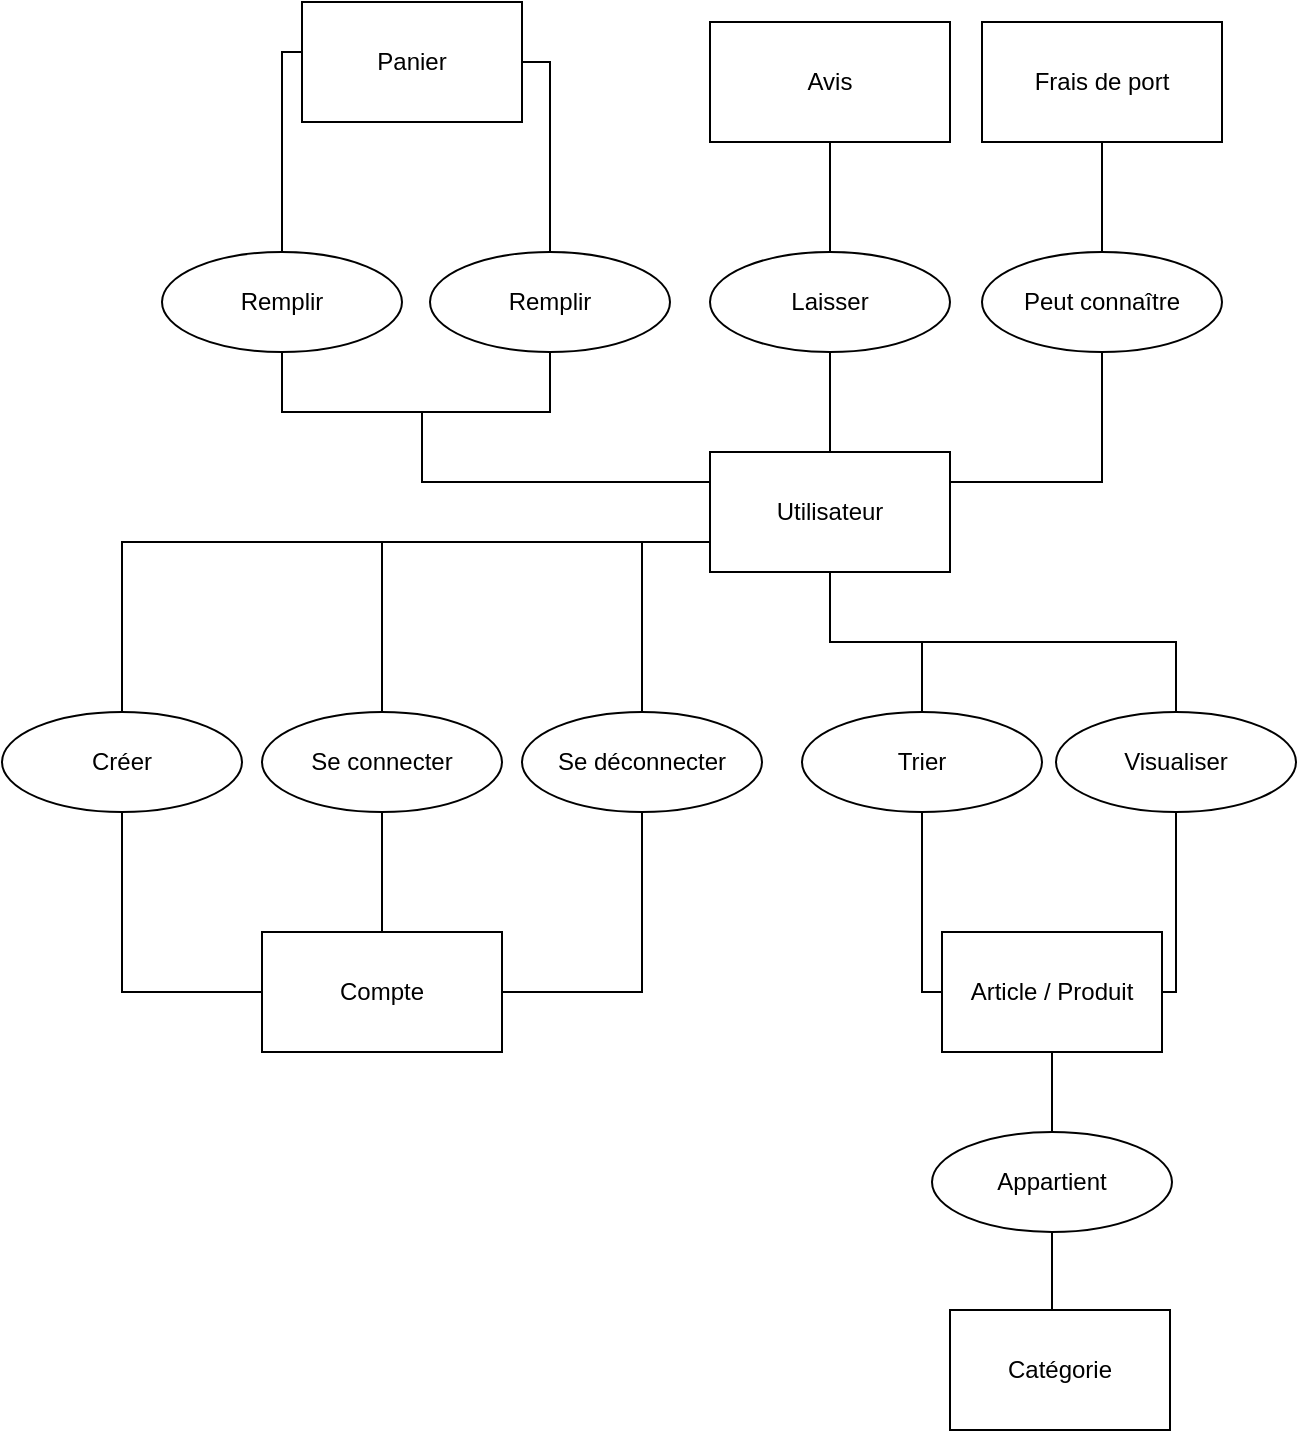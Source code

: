 <mxfile version="13.9.9" type="device" pages="6"><diagram id="gZk0AumRYBYONU9zJ2F5" name="MCD"><mxGraphModel dx="946" dy="632" grid="1" gridSize="10" guides="1" tooltips="1" connect="1" arrows="1" fold="1" page="1" pageScale="1" pageWidth="827" pageHeight="1169" math="0" shadow="0"><root><mxCell id="etLv8ZUag6Xeh84t6ZEv-0"/><mxCell id="etLv8ZUag6Xeh84t6ZEv-1" parent="etLv8ZUag6Xeh84t6ZEv-0"/><mxCell id="BR1thrbQswBgnmH2sHhl-4" style="edgeStyle=orthogonalEdgeStyle;rounded=0;orthogonalLoop=1;jettySize=auto;html=1;endArrow=none;endFill=0;exitX=0;exitY=0.75;exitDx=0;exitDy=0;" parent="etLv8ZUag6Xeh84t6ZEv-1" source="BR1thrbQswBgnmH2sHhl-1" target="BR1thrbQswBgnmH2sHhl-3" edge="1"><mxGeometry relative="1" as="geometry"/></mxCell><mxCell id="BR1thrbQswBgnmH2sHhl-8" style="edgeStyle=orthogonalEdgeStyle;rounded=0;orthogonalLoop=1;jettySize=auto;html=1;exitX=0;exitY=0.75;exitDx=0;exitDy=0;endArrow=none;endFill=0;" parent="etLv8ZUag6Xeh84t6ZEv-1" source="BR1thrbQswBgnmH2sHhl-1" target="BR1thrbQswBgnmH2sHhl-7" edge="1"><mxGeometry relative="1" as="geometry"/></mxCell><mxCell id="BR1thrbQswBgnmH2sHhl-9" style="edgeStyle=orthogonalEdgeStyle;rounded=0;orthogonalLoop=1;jettySize=auto;html=1;exitX=0;exitY=0.75;exitDx=0;exitDy=0;endArrow=none;endFill=0;" parent="etLv8ZUag6Xeh84t6ZEv-1" source="BR1thrbQswBgnmH2sHhl-1" target="BR1thrbQswBgnmH2sHhl-6" edge="1"><mxGeometry relative="1" as="geometry"/></mxCell><mxCell id="BR1thrbQswBgnmH2sHhl-14" style="edgeStyle=orthogonalEdgeStyle;rounded=0;orthogonalLoop=1;jettySize=auto;html=1;exitX=0.5;exitY=1;exitDx=0;exitDy=0;endArrow=none;endFill=0;" parent="etLv8ZUag6Xeh84t6ZEv-1" source="BR1thrbQswBgnmH2sHhl-1" target="BR1thrbQswBgnmH2sHhl-13" edge="1"><mxGeometry relative="1" as="geometry"/></mxCell><mxCell id="BR1thrbQswBgnmH2sHhl-18" style="edgeStyle=orthogonalEdgeStyle;rounded=0;orthogonalLoop=1;jettySize=auto;html=1;exitX=0.5;exitY=1;exitDx=0;exitDy=0;endArrow=none;endFill=0;" parent="etLv8ZUag6Xeh84t6ZEv-1" source="BR1thrbQswBgnmH2sHhl-1" target="BR1thrbQswBgnmH2sHhl-16" edge="1"><mxGeometry relative="1" as="geometry"/></mxCell><mxCell id="BR1thrbQswBgnmH2sHhl-32" style="rounded=0;orthogonalLoop=1;jettySize=auto;html=1;exitX=0;exitY=0.25;exitDx=0;exitDy=0;endArrow=none;endFill=0;edgeStyle=orthogonalEdgeStyle;entryX=0.5;entryY=1;entryDx=0;entryDy=0;" parent="etLv8ZUag6Xeh84t6ZEv-1" source="BR1thrbQswBgnmH2sHhl-1" target="BR1thrbQswBgnmH2sHhl-31" edge="1"><mxGeometry relative="1" as="geometry"><Array as="points"><mxPoint x="300" y="280"/><mxPoint x="300" y="245"/><mxPoint x="364" y="245"/></Array></mxGeometry></mxCell><mxCell id="0hfPgS0bxIubjKWk3HU--6" style="edgeStyle=orthogonalEdgeStyle;rounded=0;orthogonalLoop=1;jettySize=auto;html=1;exitX=0.5;exitY=0;exitDx=0;exitDy=0;entryX=0.5;entryY=1;entryDx=0;entryDy=0;endArrow=none;endFill=0;" parent="etLv8ZUag6Xeh84t6ZEv-1" source="BR1thrbQswBgnmH2sHhl-1" target="0hfPgS0bxIubjKWk3HU--5" edge="1"><mxGeometry relative="1" as="geometry"/></mxCell><mxCell id="0hfPgS0bxIubjKWk3HU--8" style="edgeStyle=orthogonalEdgeStyle;rounded=0;orthogonalLoop=1;jettySize=auto;html=1;exitX=1;exitY=0.25;exitDx=0;exitDy=0;endArrow=none;endFill=0;entryX=0.5;entryY=1;entryDx=0;entryDy=0;" parent="etLv8ZUag6Xeh84t6ZEv-1" source="BR1thrbQswBgnmH2sHhl-1" target="0hfPgS0bxIubjKWk3HU--9" edge="1"><mxGeometry relative="1" as="geometry"><mxPoint x="690" y="235" as="targetPoint"/></mxGeometry></mxCell><mxCell id="BR1thrbQswBgnmH2sHhl-1" value="Utilisateur" style="rounded=0;whiteSpace=wrap;html=1;" parent="etLv8ZUag6Xeh84t6ZEv-1" vertex="1"><mxGeometry x="444" y="265" width="120" height="60" as="geometry"/></mxCell><mxCell id="BR1thrbQswBgnmH2sHhl-2" value="Compte" style="rounded=0;whiteSpace=wrap;html=1;" parent="etLv8ZUag6Xeh84t6ZEv-1" vertex="1"><mxGeometry x="220" y="505" width="120" height="60" as="geometry"/></mxCell><mxCell id="BR1thrbQswBgnmH2sHhl-5" style="edgeStyle=orthogonalEdgeStyle;rounded=0;orthogonalLoop=1;jettySize=auto;html=1;endArrow=none;endFill=0;" parent="etLv8ZUag6Xeh84t6ZEv-1" source="BR1thrbQswBgnmH2sHhl-3" target="BR1thrbQswBgnmH2sHhl-2" edge="1"><mxGeometry relative="1" as="geometry"><Array as="points"><mxPoint x="150" y="535"/></Array></mxGeometry></mxCell><mxCell id="BR1thrbQswBgnmH2sHhl-3" value="Créer" style="ellipse;whiteSpace=wrap;html=1;" parent="etLv8ZUag6Xeh84t6ZEv-1" vertex="1"><mxGeometry x="90" y="395" width="120" height="50" as="geometry"/></mxCell><mxCell id="BR1thrbQswBgnmH2sHhl-11" style="edgeStyle=orthogonalEdgeStyle;rounded=0;orthogonalLoop=1;jettySize=auto;html=1;exitX=0.5;exitY=1;exitDx=0;exitDy=0;endArrow=none;endFill=0;" parent="etLv8ZUag6Xeh84t6ZEv-1" source="BR1thrbQswBgnmH2sHhl-6" target="BR1thrbQswBgnmH2sHhl-2" edge="1"><mxGeometry relative="1" as="geometry"><Array as="points"><mxPoint x="410" y="535"/></Array></mxGeometry></mxCell><mxCell id="BR1thrbQswBgnmH2sHhl-6" value="Se déconnecter" style="ellipse;whiteSpace=wrap;html=1;" parent="etLv8ZUag6Xeh84t6ZEv-1" vertex="1"><mxGeometry x="350" y="395" width="120" height="50" as="geometry"/></mxCell><mxCell id="BR1thrbQswBgnmH2sHhl-10" style="edgeStyle=orthogonalEdgeStyle;rounded=0;orthogonalLoop=1;jettySize=auto;html=1;exitX=0.5;exitY=1;exitDx=0;exitDy=0;endArrow=none;endFill=0;" parent="etLv8ZUag6Xeh84t6ZEv-1" source="BR1thrbQswBgnmH2sHhl-7" target="BR1thrbQswBgnmH2sHhl-2" edge="1"><mxGeometry relative="1" as="geometry"/></mxCell><mxCell id="BR1thrbQswBgnmH2sHhl-7" value="Se connecter" style="ellipse;whiteSpace=wrap;html=1;" parent="etLv8ZUag6Xeh84t6ZEv-1" vertex="1"><mxGeometry x="220" y="395" width="120" height="50" as="geometry"/></mxCell><mxCell id="0hfPgS0bxIubjKWk3HU--13" style="edgeStyle=orthogonalEdgeStyle;rounded=0;orthogonalLoop=1;jettySize=auto;html=1;exitX=0.5;exitY=1;exitDx=0;exitDy=0;entryX=0.5;entryY=0;entryDx=0;entryDy=0;endArrow=none;endFill=0;" parent="etLv8ZUag6Xeh84t6ZEv-1" source="BR1thrbQswBgnmH2sHhl-12" target="0hfPgS0bxIubjKWk3HU--12" edge="1"><mxGeometry relative="1" as="geometry"/></mxCell><mxCell id="BR1thrbQswBgnmH2sHhl-12" value="Article / Produit" style="rounded=0;whiteSpace=wrap;html=1;" parent="etLv8ZUag6Xeh84t6ZEv-1" vertex="1"><mxGeometry x="560" y="505" width="110" height="60" as="geometry"/></mxCell><mxCell id="BR1thrbQswBgnmH2sHhl-15" style="edgeStyle=orthogonalEdgeStyle;rounded=0;orthogonalLoop=1;jettySize=auto;html=1;exitX=0.5;exitY=1;exitDx=0;exitDy=0;endArrow=none;endFill=0;entryX=1;entryY=0.5;entryDx=0;entryDy=0;" parent="etLv8ZUag6Xeh84t6ZEv-1" source="BR1thrbQswBgnmH2sHhl-13" target="BR1thrbQswBgnmH2sHhl-12" edge="1"><mxGeometry relative="1" as="geometry"><Array as="points"><mxPoint x="677" y="535"/></Array></mxGeometry></mxCell><mxCell id="BR1thrbQswBgnmH2sHhl-13" value="Visualiser" style="ellipse;whiteSpace=wrap;html=1;" parent="etLv8ZUag6Xeh84t6ZEv-1" vertex="1"><mxGeometry x="617" y="395" width="120" height="50" as="geometry"/></mxCell><mxCell id="BR1thrbQswBgnmH2sHhl-17" style="edgeStyle=orthogonalEdgeStyle;rounded=0;orthogonalLoop=1;jettySize=auto;html=1;exitX=0.5;exitY=1;exitDx=0;exitDy=0;endArrow=none;endFill=0;entryX=0;entryY=0.5;entryDx=0;entryDy=0;" parent="etLv8ZUag6Xeh84t6ZEv-1" source="BR1thrbQswBgnmH2sHhl-16" target="BR1thrbQswBgnmH2sHhl-12" edge="1"><mxGeometry relative="1" as="geometry"><Array as="points"><mxPoint x="550" y="535"/></Array></mxGeometry></mxCell><mxCell id="BR1thrbQswBgnmH2sHhl-16" value="Trier" style="ellipse;whiteSpace=wrap;html=1;" parent="etLv8ZUag6Xeh84t6ZEv-1" vertex="1"><mxGeometry x="490" y="395" width="120" height="50" as="geometry"/></mxCell><mxCell id="BR1thrbQswBgnmH2sHhl-30" value="Panier" style="rounded=0;whiteSpace=wrap;html=1;" parent="etLv8ZUag6Xeh84t6ZEv-1" vertex="1"><mxGeometry x="240" y="40" width="110" height="60" as="geometry"/></mxCell><mxCell id="BR1thrbQswBgnmH2sHhl-33" style="edgeStyle=orthogonalEdgeStyle;rounded=0;orthogonalLoop=1;jettySize=auto;html=1;endArrow=none;endFill=0;entryX=1;entryY=0.5;entryDx=0;entryDy=0;" parent="etLv8ZUag6Xeh84t6ZEv-1" source="BR1thrbQswBgnmH2sHhl-31" target="BR1thrbQswBgnmH2sHhl-30" edge="1"><mxGeometry relative="1" as="geometry"><mxPoint x="390" y="115" as="targetPoint"/><Array as="points"><mxPoint x="364" y="70"/></Array></mxGeometry></mxCell><mxCell id="BR1thrbQswBgnmH2sHhl-31" value="Remplir" style="ellipse;whiteSpace=wrap;html=1;" parent="etLv8ZUag6Xeh84t6ZEv-1" vertex="1"><mxGeometry x="304" y="165" width="120" height="50" as="geometry"/></mxCell><mxCell id="0hfPgS0bxIubjKWk3HU--1" style="edgeStyle=orthogonalEdgeStyle;rounded=0;orthogonalLoop=1;jettySize=auto;html=1;exitX=0.5;exitY=0;exitDx=0;exitDy=0;endArrow=none;endFill=0;entryX=0;entryY=0.5;entryDx=0;entryDy=0;" parent="etLv8ZUag6Xeh84t6ZEv-1" source="0hfPgS0bxIubjKWk3HU--0" target="BR1thrbQswBgnmH2sHhl-30" edge="1"><mxGeometry relative="1" as="geometry"><mxPoint x="290" y="135" as="targetPoint"/><Array as="points"><mxPoint x="230" y="65"/></Array></mxGeometry></mxCell><mxCell id="0hfPgS0bxIubjKWk3HU--2" style="edgeStyle=orthogonalEdgeStyle;rounded=0;orthogonalLoop=1;jettySize=auto;html=1;entryX=0;entryY=0.25;entryDx=0;entryDy=0;endArrow=none;endFill=0;exitX=0.5;exitY=1;exitDx=0;exitDy=0;" parent="etLv8ZUag6Xeh84t6ZEv-1" source="0hfPgS0bxIubjKWk3HU--0" target="BR1thrbQswBgnmH2sHhl-1" edge="1"><mxGeometry relative="1" as="geometry"><Array as="points"><mxPoint x="230" y="245"/><mxPoint x="300" y="245"/><mxPoint x="300" y="280"/></Array></mxGeometry></mxCell><mxCell id="0hfPgS0bxIubjKWk3HU--0" value="Remplir" style="ellipse;whiteSpace=wrap;html=1;" parent="etLv8ZUag6Xeh84t6ZEv-1" vertex="1"><mxGeometry x="170" y="165" width="120" height="50" as="geometry"/></mxCell><mxCell id="0hfPgS0bxIubjKWk3HU--3" value="Frais de port" style="rounded=0;whiteSpace=wrap;html=1;" parent="etLv8ZUag6Xeh84t6ZEv-1" vertex="1"><mxGeometry x="580" y="50" width="120" height="60" as="geometry"/></mxCell><mxCell id="0hfPgS0bxIubjKWk3HU--4" value="Avis" style="rounded=0;whiteSpace=wrap;html=1;" parent="etLv8ZUag6Xeh84t6ZEv-1" vertex="1"><mxGeometry x="444" y="50" width="120" height="60" as="geometry"/></mxCell><mxCell id="0hfPgS0bxIubjKWk3HU--7" style="edgeStyle=orthogonalEdgeStyle;rounded=0;orthogonalLoop=1;jettySize=auto;html=1;exitX=0.5;exitY=0;exitDx=0;exitDy=0;entryX=0.5;entryY=1;entryDx=0;entryDy=0;endArrow=none;endFill=0;" parent="etLv8ZUag6Xeh84t6ZEv-1" source="0hfPgS0bxIubjKWk3HU--5" target="0hfPgS0bxIubjKWk3HU--4" edge="1"><mxGeometry relative="1" as="geometry"/></mxCell><mxCell id="0hfPgS0bxIubjKWk3HU--5" value="Laisser" style="ellipse;whiteSpace=wrap;html=1;" parent="etLv8ZUag6Xeh84t6ZEv-1" vertex="1"><mxGeometry x="444" y="165" width="120" height="50" as="geometry"/></mxCell><mxCell id="0hfPgS0bxIubjKWk3HU--10" style="edgeStyle=orthogonalEdgeStyle;rounded=0;orthogonalLoop=1;jettySize=auto;html=1;exitX=0.5;exitY=0;exitDx=0;exitDy=0;entryX=0.5;entryY=1;entryDx=0;entryDy=0;endArrow=none;endFill=0;" parent="etLv8ZUag6Xeh84t6ZEv-1" source="0hfPgS0bxIubjKWk3HU--9" target="0hfPgS0bxIubjKWk3HU--3" edge="1"><mxGeometry relative="1" as="geometry"/></mxCell><mxCell id="0hfPgS0bxIubjKWk3HU--9" value="Peut connaître" style="ellipse;whiteSpace=wrap;html=1;" parent="etLv8ZUag6Xeh84t6ZEv-1" vertex="1"><mxGeometry x="580" y="165" width="120" height="50" as="geometry"/></mxCell><mxCell id="0hfPgS0bxIubjKWk3HU--14" style="edgeStyle=orthogonalEdgeStyle;rounded=0;orthogonalLoop=1;jettySize=auto;html=1;exitX=0.5;exitY=0;exitDx=0;exitDy=0;entryX=0.5;entryY=1;entryDx=0;entryDy=0;endArrow=none;endFill=0;" parent="etLv8ZUag6Xeh84t6ZEv-1" source="0hfPgS0bxIubjKWk3HU--11" target="0hfPgS0bxIubjKWk3HU--12" edge="1"><mxGeometry relative="1" as="geometry"/></mxCell><mxCell id="0hfPgS0bxIubjKWk3HU--11" value="Catégorie" style="rounded=0;whiteSpace=wrap;html=1;" parent="etLv8ZUag6Xeh84t6ZEv-1" vertex="1"><mxGeometry x="564" y="694" width="110" height="60" as="geometry"/></mxCell><mxCell id="0hfPgS0bxIubjKWk3HU--12" value="Appartient" style="ellipse;whiteSpace=wrap;html=1;" parent="etLv8ZUag6Xeh84t6ZEv-1" vertex="1"><mxGeometry x="555" y="605" width="120" height="50" as="geometry"/></mxCell></root></mxGraphModel></diagram><diagram id="LbLYhAtUusDSRq72qpok" name="MCDold"><mxGraphModel dx="1344" dy="862" grid="1" gridSize="10" guides="1" tooltips="1" connect="1" arrows="1" fold="1" page="1" pageScale="1" pageWidth="827" pageHeight="1169" math="0" shadow="0"><root><mxCell id="0"/><mxCell id="1" parent="0"/><mxCell id="wtVLb3lxK1hkEEwcSwef-1" value="Produits" style="rounded=0;whiteSpace=wrap;html=1;" parent="1" vertex="1"><mxGeometry x="160" y="420" width="120" height="60" as="geometry"/></mxCell><mxCell id="wtVLb3lxK1hkEEwcSwef-2" value="Catégorie" style="rounded=0;whiteSpace=wrap;html=1;" parent="1" vertex="1"><mxGeometry x="560" y="420" width="120" height="60" as="geometry"/></mxCell><mxCell id="wtVLb3lxK1hkEEwcSwef-10" value="1,1" style="edgeStyle=orthogonalEdgeStyle;curved=1;rounded=0;orthogonalLoop=1;jettySize=auto;html=1;endArrow=none;endFill=0;" parent="1" source="wtVLb3lxK1hkEEwcSwef-1" target="wtVLb3lxK1hkEEwcSwef-7" edge="1"><mxGeometry x="-0.75" y="10" relative="1" as="geometry"><mxPoint as="offset"/></mxGeometry></mxCell><mxCell id="wtVLb3lxK1hkEEwcSwef-3" value="Commande" style="rounded=0;whiteSpace=wrap;html=1;" parent="1" vertex="1"><mxGeometry x="300" y="240" width="120" height="60" as="geometry"/></mxCell><mxCell id="wtVLb3lxK1hkEEwcSwef-8" value="1,n" style="edgeStyle=orthogonalEdgeStyle;rounded=0;orthogonalLoop=1;jettySize=auto;html=1;endArrow=none;endFill=0;curved=1;" parent="1" source="wtVLb3lxK1hkEEwcSwef-4" target="wtVLb3lxK1hkEEwcSwef-5" edge="1"><mxGeometry x="-0.825" y="10" relative="1" as="geometry"><mxPoint as="offset"/></mxGeometry></mxCell><mxCell id="AfYZeRpzVo8SO91ElD2v-5" value="1,1" style="edgeStyle=orthogonalEdgeStyle;curved=1;rounded=0;orthogonalLoop=1;jettySize=auto;html=1;exitX=0;exitY=0.5;exitDx=0;exitDy=0;endArrow=none;endFill=0;" parent="1" source="wtVLb3lxK1hkEEwcSwef-4" target="AfYZeRpzVo8SO91ElD2v-4" edge="1"><mxGeometry x="-0.875" y="-10" relative="1" as="geometry"><mxPoint as="offset"/></mxGeometry></mxCell><mxCell id="wtVLb3lxK1hkEEwcSwef-4" value="Client" style="rounded=0;whiteSpace=wrap;html=1;" parent="1" vertex="1"><mxGeometry x="160" y="30" width="120" height="60" as="geometry"/></mxCell><mxCell id="wtVLb3lxK1hkEEwcSwef-9" value="1,1" style="edgeStyle=orthogonalEdgeStyle;curved=1;rounded=0;orthogonalLoop=1;jettySize=auto;html=1;endArrow=none;endFill=0;" parent="1" source="wtVLb3lxK1hkEEwcSwef-5" target="wtVLb3lxK1hkEEwcSwef-3" edge="1"><mxGeometry x="0.75" y="20" relative="1" as="geometry"><mxPoint as="offset"/></mxGeometry></mxCell><mxCell id="wtVLb3lxK1hkEEwcSwef-5" value="Passer" style="ellipse;whiteSpace=wrap;html=1;" parent="1" vertex="1"><mxGeometry x="300" y="120" width="120" height="40" as="geometry"/></mxCell><mxCell id="wtVLb3lxK1hkEEwcSwef-12" value="1,n" style="edgeStyle=orthogonalEdgeStyle;curved=1;rounded=0;orthogonalLoop=1;jettySize=auto;html=1;endArrow=none;endFill=0;" parent="1" source="wtVLb3lxK1hkEEwcSwef-6" target="wtVLb3lxK1hkEEwcSwef-3" edge="1"><mxGeometry x="0.875" y="-10" relative="1" as="geometry"><Array as="points"><mxPoint x="360" y="360"/></Array><mxPoint as="offset"/></mxGeometry></mxCell><mxCell id="wtVLb3lxK1hkEEwcSwef-13" value="0,n" style="edgeStyle=orthogonalEdgeStyle;curved=1;rounded=0;orthogonalLoop=1;jettySize=auto;html=1;endArrow=none;endFill=0;" parent="1" source="wtVLb3lxK1hkEEwcSwef-6" target="wtVLb3lxK1hkEEwcSwef-1" edge="1"><mxGeometry x="0.5" y="10" relative="1" as="geometry"><mxPoint as="offset"/></mxGeometry></mxCell><mxCell id="wtVLb3lxK1hkEEwcSwef-6" value="Contenir" style="ellipse;whiteSpace=wrap;html=1;" parent="1" vertex="1"><mxGeometry x="160" y="340" width="120" height="40" as="geometry"/></mxCell><mxCell id="wtVLb3lxK1hkEEwcSwef-11" value="1,n" style="edgeStyle=orthogonalEdgeStyle;curved=1;rounded=0;orthogonalLoop=1;jettySize=auto;html=1;endArrow=none;endFill=0;" parent="1" source="wtVLb3lxK1hkEEwcSwef-7" target="wtVLb3lxK1hkEEwcSwef-2" edge="1"><mxGeometry x="0.75" y="10" relative="1" as="geometry"><mxPoint as="offset"/></mxGeometry></mxCell><mxCell id="wtVLb3lxK1hkEEwcSwef-7" value="Possèder" style="ellipse;whiteSpace=wrap;html=1;" parent="1" vertex="1"><mxGeometry x="360" y="430" width="120" height="40" as="geometry"/></mxCell><mxCell id="AfYZeRpzVo8SO91ElD2v-9" value="1,n" style="edgeStyle=orthogonalEdgeStyle;curved=1;rounded=0;orthogonalLoop=1;jettySize=auto;html=1;exitX=0.5;exitY=1;exitDx=0;exitDy=0;endArrow=none;endFill=0;" parent="1" source="AfYZeRpzVo8SO91ElD2v-1" target="AfYZeRpzVo8SO91ElD2v-8" edge="1"><mxGeometry x="-0.75" y="10" relative="1" as="geometry"><Array as="points"><mxPoint x="60" y="320"/><mxPoint x="60" y="320"/></Array><mxPoint as="offset"/></mxGeometry></mxCell><mxCell id="AfYZeRpzVo8SO91ElD2v-1" value="Panier" style="rounded=0;whiteSpace=wrap;html=1;" parent="1" vertex="1"><mxGeometry y="240" width="120" height="60" as="geometry"/></mxCell><mxCell id="AfYZeRpzVo8SO91ElD2v-6" value="1,1" style="edgeStyle=orthogonalEdgeStyle;curved=1;rounded=0;orthogonalLoop=1;jettySize=auto;html=1;exitX=0.5;exitY=1;exitDx=0;exitDy=0;endArrow=none;endFill=0;" parent="1" source="AfYZeRpzVo8SO91ElD2v-4" target="AfYZeRpzVo8SO91ElD2v-1" edge="1"><mxGeometry x="0.75" y="10" relative="1" as="geometry"><mxPoint as="offset"/></mxGeometry></mxCell><mxCell id="AfYZeRpzVo8SO91ElD2v-4" value="Remplir" style="ellipse;whiteSpace=wrap;html=1;" parent="1" vertex="1"><mxGeometry y="120" width="120" height="40" as="geometry"/></mxCell><mxCell id="AfYZeRpzVo8SO91ElD2v-10" value="0,n" style="edgeStyle=orthogonalEdgeStyle;curved=1;rounded=0;orthogonalLoop=1;jettySize=auto;html=1;exitX=0.5;exitY=1;exitDx=0;exitDy=0;entryX=0;entryY=0.5;entryDx=0;entryDy=0;endArrow=none;endFill=0;" parent="1" source="AfYZeRpzVo8SO91ElD2v-8" target="wtVLb3lxK1hkEEwcSwef-1" edge="1"><mxGeometry x="0.846" y="-10" relative="1" as="geometry"><mxPoint as="offset"/></mxGeometry></mxCell><mxCell id="AfYZeRpzVo8SO91ElD2v-8" value="Contenir" style="ellipse;whiteSpace=wrap;html=1;fontStyle=1" parent="1" vertex="1"><mxGeometry y="380" width="120" height="40" as="geometry"/></mxCell></root></mxGraphModel></diagram><diagram id="H8bKHD4NM_V3dPoCs85L" name="MLD"><mxGraphModel dx="946" dy="632" grid="1" gridSize="10" guides="1" tooltips="1" connect="1" arrows="1" fold="1" page="1" pageScale="1" pageWidth="827" pageHeight="1169" math="0" shadow="0"><root><mxCell id="4GJZU7kqfkduw8SUz1hW-0"/><mxCell id="4GJZU7kqfkduw8SUz1hW-1" parent="4GJZU7kqfkduw8SUz1hW-0"/></root></mxGraphModel></diagram><diagram id="4inVsMtcz0jLxbzbqwaM" name="MPD"><mxGraphModel dx="946" dy="632" grid="1" gridSize="10" guides="1" tooltips="1" connect="1" arrows="1" fold="1" page="1" pageScale="1" pageWidth="827" pageHeight="1169" math="0" shadow="0"><root><mxCell id="FiYCVyUWgql_Hfni7Tig-0"/><mxCell id="FiYCVyUWgql_Hfni7Tig-1" parent="FiYCVyUWgql_Hfni7Tig-0"/></root></mxGraphModel></diagram><diagram id="k1b9PWktB-mUNqTBvutM" name="Page-5"><mxGraphModel dx="1351" dy="3241" grid="1" gridSize="10" guides="1" tooltips="1" connect="1" arrows="1" fold="1" page="1" pageScale="1" pageWidth="827" pageHeight="1169" math="0" shadow="0"><root><mxCell id="ir1PRDTtGvgjBWMgFl4q-0"/><mxCell id="ir1PRDTtGvgjBWMgFl4q-1" parent="ir1PRDTtGvgjBWMgFl4q-0"/><mxCell id="Ems-gmoL7VlaEz9lixsN-8" value="Users" style="rounded=0;whiteSpace=wrap;html=1;" parent="ir1PRDTtGvgjBWMgFl4q-1" vertex="1"><mxGeometry x="744" y="-1120" width="56" height="2800" as="geometry"/></mxCell><mxCell id="Ems-gmoL7VlaEz9lixsN-16" style="edgeStyle=orthogonalEdgeStyle;rounded=0;orthogonalLoop=1;jettySize=auto;html=1;endArrow=none;endFill=0;" parent="ir1PRDTtGvgjBWMgFl4q-1" source="Ems-gmoL7VlaEz9lixsN-17" target="Ems-gmoL7VlaEz9lixsN-36" edge="1"><mxGeometry relative="1" as="geometry"><Array as="points"><mxPoint x="400" y="-580"/><mxPoint x="400" y="-580"/></Array></mxGeometry></mxCell><mxCell id="6xAeUnvmwOhO6haDIeZQ-1" style="edgeStyle=orthogonalEdgeStyle;rounded=0;orthogonalLoop=1;jettySize=auto;html=1;endArrow=none;endFill=0;fontSize=20;" edge="1" parent="ir1PRDTtGvgjBWMgFl4q-1" source="Ems-gmoL7VlaEz9lixsN-17" target="Ems-gmoL7VlaEz9lixsN-19"><mxGeometry relative="1" as="geometry"><Array as="points"><mxPoint x="445" y="-735"/></Array></mxGeometry></mxCell><mxCell id="Ems-gmoL7VlaEz9lixsN-17" value="Article / Produit" style="rounded=0;whiteSpace=wrap;html=1;" parent="ir1PRDTtGvgjBWMgFl4q-1" vertex="1"><mxGeometry x="390" y="-714" width="110" height="54" as="geometry"/></mxCell><mxCell id="Ems-gmoL7VlaEz9lixsN-19" value="Visualiser" style="ellipse;whiteSpace=wrap;html=1;fillColor=#d5e8d4;strokeColor=#82b366;" parent="ir1PRDTtGvgjBWMgFl4q-1" vertex="1"><mxGeometry x="570" y="-760" width="120" height="50" as="geometry"/></mxCell><mxCell id="Ems-gmoL7VlaEz9lixsN-22" value="Panier" style="rounded=0;whiteSpace=wrap;html=1;" parent="ir1PRDTtGvgjBWMgFl4q-1" vertex="1"><mxGeometry x="400" y="-905" width="110" height="60" as="geometry"/></mxCell><mxCell id="Ems-gmoL7VlaEz9lixsN-23" style="edgeStyle=orthogonalEdgeStyle;rounded=0;orthogonalLoop=1;jettySize=auto;html=1;endArrow=none;endFill=0;exitX=0;exitY=0.5;exitDx=0;exitDy=0;entryX=0.5;entryY=0;entryDx=0;entryDy=0;" parent="ir1PRDTtGvgjBWMgFl4q-1" source="Ems-gmoL7VlaEz9lixsN-24" target="Ems-gmoL7VlaEz9lixsN-22" edge="1"><mxGeometry relative="1" as="geometry"><mxPoint x="810" y="-995" as="targetPoint"/><Array as="points"><mxPoint x="455" y="-945"/></Array></mxGeometry></mxCell><mxCell id="Ems-gmoL7VlaEz9lixsN-24" value="Modifier" style="ellipse;whiteSpace=wrap;html=1;fillColor=#d5e8d4;strokeColor=#82b366;" parent="ir1PRDTtGvgjBWMgFl4q-1" vertex="1"><mxGeometry x="570" y="-970" width="120" height="50" as="geometry"/></mxCell><mxCell id="Ems-gmoL7VlaEz9lixsN-25" style="edgeStyle=orthogonalEdgeStyle;rounded=0;orthogonalLoop=1;jettySize=auto;html=1;exitX=0;exitY=0.5;exitDx=0;exitDy=0;endArrow=none;endFill=0;" parent="ir1PRDTtGvgjBWMgFl4q-1" source="Ems-gmoL7VlaEz9lixsN-27" target="Ems-gmoL7VlaEz9lixsN-22" edge="1"><mxGeometry relative="1" as="geometry"><mxPoint x="710" y="-975" as="targetPoint"/><Array as="points"/></mxGeometry></mxCell><mxCell id="Ems-gmoL7VlaEz9lixsN-27" value="Valider" style="ellipse;whiteSpace=wrap;html=1;fillColor=#d5e8d4;strokeColor=#82b366;" parent="ir1PRDTtGvgjBWMgFl4q-1" vertex="1"><mxGeometry x="570" y="-900" width="120" height="50" as="geometry"/></mxCell><mxCell id="Ems-gmoL7VlaEz9lixsN-28" value="Frais de port" style="rounded=0;whiteSpace=wrap;html=1;" parent="ir1PRDTtGvgjBWMgFl4q-1" vertex="1"><mxGeometry x="410" y="-1110" width="120" height="60" as="geometry"/></mxCell><mxCell id="Ems-gmoL7VlaEz9lixsN-29" value="Avis" style="rounded=0;whiteSpace=wrap;html=1;" parent="ir1PRDTtGvgjBWMgFl4q-1" vertex="1"><mxGeometry x="410" y="-1035" width="120" height="60" as="geometry"/></mxCell><mxCell id="Ems-gmoL7VlaEz9lixsN-30" style="edgeStyle=orthogonalEdgeStyle;rounded=0;orthogonalLoop=1;jettySize=auto;html=1;endArrow=none;endFill=0;" parent="ir1PRDTtGvgjBWMgFl4q-1" source="Ems-gmoL7VlaEz9lixsN-31" target="Ems-gmoL7VlaEz9lixsN-29" edge="1"><mxGeometry relative="1" as="geometry"/></mxCell><mxCell id="Ems-gmoL7VlaEz9lixsN-31" value="Laisser" style="ellipse;whiteSpace=wrap;html=1;fillColor=#d5e8d4;strokeColor=#82b366;" parent="ir1PRDTtGvgjBWMgFl4q-1" vertex="1"><mxGeometry x="570" y="-1030" width="120" height="50" as="geometry"/></mxCell><mxCell id="Ems-gmoL7VlaEz9lixsN-32" style="edgeStyle=orthogonalEdgeStyle;rounded=0;orthogonalLoop=1;jettySize=auto;html=1;endArrow=none;endFill=0;" parent="ir1PRDTtGvgjBWMgFl4q-1" source="Ems-gmoL7VlaEz9lixsN-33" target="Ems-gmoL7VlaEz9lixsN-28" edge="1"><mxGeometry relative="1" as="geometry"/></mxCell><mxCell id="Ems-gmoL7VlaEz9lixsN-33" value="Peut connaître" style="ellipse;whiteSpace=wrap;html=1;fillColor=#d5e8d4;strokeColor=#82b366;" parent="ir1PRDTtGvgjBWMgFl4q-1" vertex="1"><mxGeometry x="570" y="-1105" width="120" height="50" as="geometry"/></mxCell><mxCell id="Ems-gmoL7VlaEz9lixsN-35" value="Catégorie Produits" style="rounded=0;whiteSpace=wrap;html=1;" parent="ir1PRDTtGvgjBWMgFl4q-1" vertex="1"><mxGeometry x="345" y="-490" width="110" height="60" as="geometry"/></mxCell><mxCell id="6xAeUnvmwOhO6haDIeZQ-27" style="edgeStyle=orthogonalEdgeStyle;rounded=0;orthogonalLoop=1;jettySize=auto;html=1;exitX=0.5;exitY=1;exitDx=0;exitDy=0;entryX=0.5;entryY=0;entryDx=0;entryDy=0;endArrow=none;endFill=0;fontSize=20;" edge="1" parent="ir1PRDTtGvgjBWMgFl4q-1" source="Ems-gmoL7VlaEz9lixsN-36" target="Ems-gmoL7VlaEz9lixsN-35"><mxGeometry relative="1" as="geometry"/></mxCell><mxCell id="Ems-gmoL7VlaEz9lixsN-36" value="Appartient" style="ellipse;whiteSpace=wrap;html=1;" parent="ir1PRDTtGvgjBWMgFl4q-1" vertex="1"><mxGeometry x="340" y="-600" width="120" height="60" as="geometry"/></mxCell><mxCell id="6xAeUnvmwOhO6haDIeZQ-4" value="" style="edgeStyle=orthogonalEdgeStyle;rounded=0;orthogonalLoop=1;jettySize=auto;html=1;endArrow=none;endFill=0;fontSize=20;" edge="1" parent="ir1PRDTtGvgjBWMgFl4q-1" source="DhKpnIFWA9yoigp-8hZU-3" target="Ems-gmoL7VlaEz9lixsN-17"><mxGeometry relative="1" as="geometry"><Array as="points"><mxPoint x="445" y="-635"/></Array></mxGeometry></mxCell><mxCell id="DhKpnIFWA9yoigp-8hZU-3" value="Gérer" style="ellipse;whiteSpace=wrap;html=1;fillColor=#f8cecc;strokeColor=#b85450;" vertex="1" parent="ir1PRDTtGvgjBWMgFl4q-1"><mxGeometry x="570" y="-660" width="120" height="50" as="geometry"/></mxCell><mxCell id="6xAeUnvmwOhO6haDIeZQ-7" style="edgeStyle=orthogonalEdgeStyle;rounded=0;orthogonalLoop=1;jettySize=auto;html=1;endArrow=none;endFill=0;fontSize=20;" edge="1" parent="ir1PRDTtGvgjBWMgFl4q-1" source="6xAeUnvmwOhO6haDIeZQ-6" target="Ems-gmoL7VlaEz9lixsN-22"><mxGeometry relative="1" as="geometry"/></mxCell><mxCell id="6xAeUnvmwOhO6haDIeZQ-6" value="Visualiser" style="ellipse;whiteSpace=wrap;html=1;fillColor=#d5e8d4;strokeColor=#82b366;" vertex="1" parent="ir1PRDTtGvgjBWMgFl4q-1"><mxGeometry x="570" y="-830" width="120" height="50" as="geometry"/></mxCell><mxCell id="6xAeUnvmwOhO6haDIeZQ-13" style="edgeStyle=orthogonalEdgeStyle;rounded=0;orthogonalLoop=1;jettySize=auto;html=1;endArrow=none;endFill=0;fontSize=20;" edge="1" parent="ir1PRDTtGvgjBWMgFl4q-1" source="6xAeUnvmwOhO6haDIeZQ-14" target="6xAeUnvmwOhO6haDIeZQ-15"><mxGeometry relative="1" as="geometry"><Array as="points"><mxPoint x="460" y="-355"/><mxPoint x="460" y="-355"/></Array></mxGeometry></mxCell><mxCell id="6xAeUnvmwOhO6haDIeZQ-14" value="Promotions" style="rounded=0;whiteSpace=wrap;html=1;" vertex="1" parent="ir1PRDTtGvgjBWMgFl4q-1"><mxGeometry x="340" y="-340" width="110" height="54" as="geometry"/></mxCell><mxCell id="6xAeUnvmwOhO6haDIeZQ-15" value="Visualiser" style="ellipse;whiteSpace=wrap;html=1;fillColor=#d5e8d4;strokeColor=#82b366;" vertex="1" parent="ir1PRDTtGvgjBWMgFl4q-1"><mxGeometry x="570" y="-384" width="120" height="60" as="geometry"/></mxCell><mxCell id="6xAeUnvmwOhO6haDIeZQ-16" value="" style="edgeStyle=orthogonalEdgeStyle;rounded=0;orthogonalLoop=1;jettySize=auto;html=1;endArrow=none;endFill=0;fontSize=20;" edge="1" parent="ir1PRDTtGvgjBWMgFl4q-1" source="6xAeUnvmwOhO6haDIeZQ-17" target="6xAeUnvmwOhO6haDIeZQ-14"><mxGeometry relative="1" as="geometry"><Array as="points"><mxPoint x="400" y="-270"/></Array></mxGeometry></mxCell><mxCell id="6xAeUnvmwOhO6haDIeZQ-17" value="Gérer" style="ellipse;whiteSpace=wrap;html=1;fillColor=#fff2cc;strokeColor=#d6b656;" vertex="1" parent="ir1PRDTtGvgjBWMgFl4q-1"><mxGeometry x="570" y="-300" width="120" height="60" as="geometry"/></mxCell><mxCell id="6xAeUnvmwOhO6haDIeZQ-21" style="edgeStyle=orthogonalEdgeStyle;rounded=0;orthogonalLoop=1;jettySize=auto;html=1;endArrow=none;endFill=0;fontSize=20;" edge="1" parent="ir1PRDTtGvgjBWMgFl4q-1" source="6xAeUnvmwOhO6haDIeZQ-18" target="Ems-gmoL7VlaEz9lixsN-35"><mxGeometry relative="1" as="geometry"/></mxCell><mxCell id="6xAeUnvmwOhO6haDIeZQ-18" value="Modifier" style="ellipse;whiteSpace=wrap;html=1;fillColor=#f8cecc;strokeColor=#b85450;" vertex="1" parent="ir1PRDTtGvgjBWMgFl4q-1"><mxGeometry x="570" y="-490" width="120" height="60" as="geometry"/></mxCell><mxCell id="6xAeUnvmwOhO6haDIeZQ-22" value="Commande" style="rounded=0;whiteSpace=wrap;html=1;" vertex="1" parent="ir1PRDTtGvgjBWMgFl4q-1"><mxGeometry x="340" y="-210" width="110" height="60" as="geometry"/></mxCell><mxCell id="6xAeUnvmwOhO6haDIeZQ-25" style="edgeStyle=orthogonalEdgeStyle;rounded=0;orthogonalLoop=1;jettySize=auto;html=1;endArrow=none;endFill=0;fontSize=20;" edge="1" parent="ir1PRDTtGvgjBWMgFl4q-1" source="6xAeUnvmwOhO6haDIeZQ-23" target="6xAeUnvmwOhO6haDIeZQ-22"><mxGeometry relative="1" as="geometry"/></mxCell><mxCell id="6xAeUnvmwOhO6haDIeZQ-23" value="Passer" style="ellipse;whiteSpace=wrap;html=1;fillColor=#d5e8d4;strokeColor=#82b366;" vertex="1" parent="ir1PRDTtGvgjBWMgFl4q-1"><mxGeometry x="570" y="-210" width="120" height="60" as="geometry"/></mxCell><mxCell id="6xAeUnvmwOhO6haDIeZQ-34" value="Adresse" style="rounded=0;whiteSpace=wrap;html=1;" vertex="1" parent="ir1PRDTtGvgjBWMgFl4q-1"><mxGeometry x="345" y="-70" width="110" height="60" as="geometry"/></mxCell><mxCell id="6xAeUnvmwOhO6haDIeZQ-35" style="edgeStyle=orthogonalEdgeStyle;rounded=0;orthogonalLoop=1;jettySize=auto;html=1;endArrow=none;endFill=0;fontSize=20;" edge="1" parent="ir1PRDTtGvgjBWMgFl4q-1" source="6xAeUnvmwOhO6haDIeZQ-36" target="6xAeUnvmwOhO6haDIeZQ-34"><mxGeometry relative="1" as="geometry"><Array as="points"><mxPoint x="400" y="-80"/></Array></mxGeometry></mxCell><mxCell id="6xAeUnvmwOhO6haDIeZQ-36" value="Modifier" style="ellipse;whiteSpace=wrap;html=1;fillColor=#d5e8d4;strokeColor=#82b366;" vertex="1" parent="ir1PRDTtGvgjBWMgFl4q-1"><mxGeometry x="570" y="-110" width="120" height="60" as="geometry"/></mxCell><mxCell id="6xAeUnvmwOhO6haDIeZQ-38" style="edgeStyle=orthogonalEdgeStyle;rounded=0;orthogonalLoop=1;jettySize=auto;html=1;exitX=0;exitY=0.5;exitDx=0;exitDy=0;endArrow=none;endFill=0;fontSize=20;" edge="1" parent="ir1PRDTtGvgjBWMgFl4q-1" source="6xAeUnvmwOhO6haDIeZQ-37" target="6xAeUnvmwOhO6haDIeZQ-34"><mxGeometry relative="1" as="geometry"><Array as="points"><mxPoint x="400"/></Array></mxGeometry></mxCell><mxCell id="6xAeUnvmwOhO6haDIeZQ-37" value="Ajouter" style="ellipse;whiteSpace=wrap;html=1;fillColor=#d5e8d4;strokeColor=#82b366;" vertex="1" parent="ir1PRDTtGvgjBWMgFl4q-1"><mxGeometry x="570" y="-30" width="120" height="60" as="geometry"/></mxCell><mxCell id="6xAeUnvmwOhO6haDIeZQ-39" value="Données bancaires" style="rounded=0;whiteSpace=wrap;html=1;" vertex="1" parent="ir1PRDTtGvgjBWMgFl4q-1"><mxGeometry x="345" y="90" width="110" height="60" as="geometry"/></mxCell><mxCell id="6xAeUnvmwOhO6haDIeZQ-40" style="edgeStyle=orthogonalEdgeStyle;rounded=0;orthogonalLoop=1;jettySize=auto;html=1;endArrow=none;endFill=0;fontSize=20;" edge="1" parent="ir1PRDTtGvgjBWMgFl4q-1" source="6xAeUnvmwOhO6haDIeZQ-41" target="6xAeUnvmwOhO6haDIeZQ-39"><mxGeometry relative="1" as="geometry"><Array as="points"><mxPoint x="400" y="80"/></Array></mxGeometry></mxCell><mxCell id="6xAeUnvmwOhO6haDIeZQ-41" value="Modifier" style="ellipse;whiteSpace=wrap;html=1;fillColor=#d5e8d4;strokeColor=#82b366;" vertex="1" parent="ir1PRDTtGvgjBWMgFl4q-1"><mxGeometry x="570" y="50" width="120" height="60" as="geometry"/></mxCell><mxCell id="6xAeUnvmwOhO6haDIeZQ-42" style="edgeStyle=orthogonalEdgeStyle;rounded=0;orthogonalLoop=1;jettySize=auto;html=1;exitX=0;exitY=0.5;exitDx=0;exitDy=0;endArrow=none;endFill=0;fontSize=20;" edge="1" parent="ir1PRDTtGvgjBWMgFl4q-1" source="6xAeUnvmwOhO6haDIeZQ-43" target="6xAeUnvmwOhO6haDIeZQ-39"><mxGeometry relative="1" as="geometry"><Array as="points"><mxPoint x="400" y="160"/></Array></mxGeometry></mxCell><mxCell id="6xAeUnvmwOhO6haDIeZQ-43" value="Ajouter" style="ellipse;whiteSpace=wrap;html=1;fillColor=#d5e8d4;strokeColor=#82b366;" vertex="1" parent="ir1PRDTtGvgjBWMgFl4q-1"><mxGeometry x="570" y="130" width="120" height="60" as="geometry"/></mxCell><mxCell id="6xAeUnvmwOhO6haDIeZQ-44" value="Status" style="rounded=0;whiteSpace=wrap;html=1;" vertex="1" parent="ir1PRDTtGvgjBWMgFl4q-1"><mxGeometry x="410" y="-1229" width="110" height="60" as="geometry"/></mxCell><mxCell id="6xAeUnvmwOhO6haDIeZQ-50" style="edgeStyle=orthogonalEdgeStyle;rounded=0;orthogonalLoop=1;jettySize=auto;html=1;exitX=1;exitY=0.5;exitDx=0;exitDy=0;entryX=0.018;entryY=0.578;entryDx=0;entryDy=0;entryPerimeter=0;endArrow=none;endFill=0;fontSize=20;" edge="1" parent="ir1PRDTtGvgjBWMgFl4q-1" source="6xAeUnvmwOhO6haDIeZQ-49" target="Ems-gmoL7VlaEz9lixsN-8"><mxGeometry relative="1" as="geometry"><Array as="points"><mxPoint x="745" y="250"/></Array></mxGeometry></mxCell><mxCell id="6xAeUnvmwOhO6haDIeZQ-51" style="edgeStyle=orthogonalEdgeStyle;rounded=0;orthogonalLoop=1;jettySize=auto;html=1;exitX=0;exitY=0.5;exitDx=0;exitDy=0;entryX=-0.043;entryY=0.6;entryDx=0;entryDy=0;entryPerimeter=0;endArrow=none;endFill=0;fontSize=20;" edge="1" parent="ir1PRDTtGvgjBWMgFl4q-1" source="6xAeUnvmwOhO6haDIeZQ-49" target="Ems-gmoL7VlaEz9lixsN-8"><mxGeometry relative="1" as="geometry"><Array as="points"><mxPoint x="550" y="250"/><mxPoint x="550" y="308"/></Array></mxGeometry></mxCell><mxCell id="6xAeUnvmwOhO6haDIeZQ-49" value="Modifier" style="ellipse;whiteSpace=wrap;html=1;fillColor=#d5e8d4;strokeColor=#82b366;" vertex="1" parent="ir1PRDTtGvgjBWMgFl4q-1"><mxGeometry x="570" y="220" width="120" height="60" as="geometry"/></mxCell><mxCell id="6xAeUnvmwOhO6haDIeZQ-52" value="Paliers points" style="rounded=0;whiteSpace=wrap;html=1;" vertex="1" parent="ir1PRDTtGvgjBWMgFl4q-1"><mxGeometry x="345" y="370" width="110" height="60" as="geometry"/></mxCell><mxCell id="6xAeUnvmwOhO6haDIeZQ-53" style="edgeStyle=orthogonalEdgeStyle;rounded=0;orthogonalLoop=1;jettySize=auto;html=1;endArrow=none;endFill=0;fontSize=20;" edge="1" parent="ir1PRDTtGvgjBWMgFl4q-1" source="6xAeUnvmwOhO6haDIeZQ-54" target="6xAeUnvmwOhO6haDIeZQ-52"><mxGeometry relative="1" as="geometry"><Array as="points"><mxPoint x="400" y="360"/></Array></mxGeometry></mxCell><mxCell id="6xAeUnvmwOhO6haDIeZQ-54" value="Modifier" style="ellipse;whiteSpace=wrap;html=1;fillColor=#f8cecc;strokeColor=#b85450;" vertex="1" parent="ir1PRDTtGvgjBWMgFl4q-1"><mxGeometry x="570" y="330" width="120" height="60" as="geometry"/></mxCell><mxCell id="6xAeUnvmwOhO6haDIeZQ-55" style="edgeStyle=orthogonalEdgeStyle;rounded=0;orthogonalLoop=1;jettySize=auto;html=1;exitX=0;exitY=0.5;exitDx=0;exitDy=0;endArrow=none;endFill=0;fontSize=20;" edge="1" parent="ir1PRDTtGvgjBWMgFl4q-1" source="6xAeUnvmwOhO6haDIeZQ-56" target="6xAeUnvmwOhO6haDIeZQ-52"><mxGeometry relative="1" as="geometry"><Array as="points"><mxPoint x="400" y="440"/></Array></mxGeometry></mxCell><mxCell id="6xAeUnvmwOhO6haDIeZQ-56" value="Ajouter" style="ellipse;whiteSpace=wrap;html=1;fillColor=#f8cecc;strokeColor=#b85450;" vertex="1" parent="ir1PRDTtGvgjBWMgFl4q-1"><mxGeometry x="570" y="410" width="120" height="60" as="geometry"/></mxCell><mxCell id="6xAeUnvmwOhO6haDIeZQ-57" value="Bloquages" style="rounded=0;whiteSpace=wrap;html=1;" vertex="1" parent="ir1PRDTtGvgjBWMgFl4q-1"><mxGeometry x="345" y="555" width="110" height="60" as="geometry"/></mxCell><mxCell id="6xAeUnvmwOhO6haDIeZQ-58" style="edgeStyle=orthogonalEdgeStyle;rounded=0;orthogonalLoop=1;jettySize=auto;html=1;endArrow=none;endFill=0;fontSize=20;" edge="1" parent="ir1PRDTtGvgjBWMgFl4q-1" source="6xAeUnvmwOhO6haDIeZQ-59" target="6xAeUnvmwOhO6haDIeZQ-57"><mxGeometry relative="1" as="geometry"><Array as="points"><mxPoint x="400" y="545"/></Array></mxGeometry></mxCell><mxCell id="6xAeUnvmwOhO6haDIeZQ-59" value="Modifier" style="ellipse;whiteSpace=wrap;html=1;fillColor=#f8cecc;strokeColor=#b85450;" vertex="1" parent="ir1PRDTtGvgjBWMgFl4q-1"><mxGeometry x="570" y="515" width="120" height="60" as="geometry"/></mxCell><mxCell id="6xAeUnvmwOhO6haDIeZQ-60" style="edgeStyle=orthogonalEdgeStyle;rounded=0;orthogonalLoop=1;jettySize=auto;html=1;exitX=0;exitY=0.5;exitDx=0;exitDy=0;endArrow=none;endFill=0;fontSize=20;" edge="1" parent="ir1PRDTtGvgjBWMgFl4q-1" source="6xAeUnvmwOhO6haDIeZQ-61" target="6xAeUnvmwOhO6haDIeZQ-57"><mxGeometry relative="1" as="geometry"><Array as="points"><mxPoint x="400" y="625"/></Array></mxGeometry></mxCell><mxCell id="6xAeUnvmwOhO6haDIeZQ-61" value="Ajouter" style="ellipse;whiteSpace=wrap;html=1;fillColor=#f8cecc;strokeColor=#b85450;" vertex="1" parent="ir1PRDTtGvgjBWMgFl4q-1"><mxGeometry x="570" y="595" width="120" height="60" as="geometry"/></mxCell><mxCell id="6xAeUnvmwOhO6haDIeZQ-62" value="All Users" style="ellipse;whiteSpace=wrap;html=1;fillColor=#d5e8d4;strokeColor=#82b366;" vertex="1" parent="ir1PRDTtGvgjBWMgFl4q-1"><mxGeometry x="130" y="-1120" width="120" height="50" as="geometry"/></mxCell><mxCell id="6xAeUnvmwOhO6haDIeZQ-63" value="Admin" style="ellipse;whiteSpace=wrap;html=1;fillColor=#f8cecc;strokeColor=#b85450;" vertex="1" parent="ir1PRDTtGvgjBWMgFl4q-1"><mxGeometry x="130" y="-980" width="120" height="50" as="geometry"/></mxCell><mxCell id="6xAeUnvmwOhO6haDIeZQ-64" value="Vendeurs" style="ellipse;whiteSpace=wrap;html=1;fillColor=#fff2cc;strokeColor=#d6b656;" vertex="1" parent="ir1PRDTtGvgjBWMgFl4q-1"><mxGeometry x="130" y="-1055" width="120" height="60" as="geometry"/></mxCell><mxCell id="6xAeUnvmwOhO6haDIeZQ-65" value="Videos" style="rounded=0;whiteSpace=wrap;html=1;" vertex="1" parent="ir1PRDTtGvgjBWMgFl4q-1"><mxGeometry x="340" y="730" width="110" height="60" as="geometry"/></mxCell><mxCell id="6xAeUnvmwOhO6haDIeZQ-66" style="edgeStyle=orthogonalEdgeStyle;rounded=0;orthogonalLoop=1;jettySize=auto;html=1;endArrow=none;endFill=0;fontSize=20;" edge="1" parent="ir1PRDTtGvgjBWMgFl4q-1" source="6xAeUnvmwOhO6haDIeZQ-67" target="6xAeUnvmwOhO6haDIeZQ-65"><mxGeometry relative="1" as="geometry"><Array as="points"><mxPoint x="395" y="720"/></Array></mxGeometry></mxCell><mxCell id="6xAeUnvmwOhO6haDIeZQ-67" value="Modifier" style="ellipse;whiteSpace=wrap;html=1;fillColor=#fff2cc;strokeColor=#d6b656;" vertex="1" parent="ir1PRDTtGvgjBWMgFl4q-1"><mxGeometry x="565" y="690" width="120" height="60" as="geometry"/></mxCell><mxCell id="6xAeUnvmwOhO6haDIeZQ-68" style="edgeStyle=orthogonalEdgeStyle;rounded=0;orthogonalLoop=1;jettySize=auto;html=1;exitX=0;exitY=0.5;exitDx=0;exitDy=0;endArrow=none;endFill=0;fontSize=20;" edge="1" parent="ir1PRDTtGvgjBWMgFl4q-1" source="6xAeUnvmwOhO6haDIeZQ-69" target="6xAeUnvmwOhO6haDIeZQ-65"><mxGeometry relative="1" as="geometry"><Array as="points"><mxPoint x="395" y="800"/></Array></mxGeometry></mxCell><mxCell id="6xAeUnvmwOhO6haDIeZQ-69" value="Ajouter" style="ellipse;whiteSpace=wrap;html=1;fillColor=#fff2cc;strokeColor=#d6b656;" vertex="1" parent="ir1PRDTtGvgjBWMgFl4q-1"><mxGeometry x="565" y="770" width="120" height="60" as="geometry"/></mxCell><mxCell id="6xAeUnvmwOhO6haDIeZQ-70" value="Articles" style="rounded=0;whiteSpace=wrap;html=1;" vertex="1" parent="ir1PRDTtGvgjBWMgFl4q-1"><mxGeometry x="340" y="900" width="110" height="60" as="geometry"/></mxCell><mxCell id="6xAeUnvmwOhO6haDIeZQ-71" style="edgeStyle=orthogonalEdgeStyle;rounded=0;orthogonalLoop=1;jettySize=auto;html=1;endArrow=none;endFill=0;fontSize=20;" edge="1" parent="ir1PRDTtGvgjBWMgFl4q-1" source="6xAeUnvmwOhO6haDIeZQ-72" target="6xAeUnvmwOhO6haDIeZQ-70"><mxGeometry relative="1" as="geometry"><Array as="points"><mxPoint x="395" y="890"/></Array></mxGeometry></mxCell><mxCell id="6xAeUnvmwOhO6haDIeZQ-72" value="Modifier" style="ellipse;whiteSpace=wrap;html=1;fillColor=#fff2cc;strokeColor=#d6b656;" vertex="1" parent="ir1PRDTtGvgjBWMgFl4q-1"><mxGeometry x="565" y="860" width="120" height="60" as="geometry"/></mxCell><mxCell id="6xAeUnvmwOhO6haDIeZQ-73" style="edgeStyle=orthogonalEdgeStyle;rounded=0;orthogonalLoop=1;jettySize=auto;html=1;exitX=0;exitY=0.5;exitDx=0;exitDy=0;endArrow=none;endFill=0;fontSize=20;" edge="1" parent="ir1PRDTtGvgjBWMgFl4q-1" source="6xAeUnvmwOhO6haDIeZQ-74" target="6xAeUnvmwOhO6haDIeZQ-70"><mxGeometry relative="1" as="geometry"><Array as="points"><mxPoint x="395" y="970"/></Array></mxGeometry></mxCell><mxCell id="6xAeUnvmwOhO6haDIeZQ-74" value="Ajouter" style="ellipse;whiteSpace=wrap;html=1;fillColor=#fff2cc;strokeColor=#d6b656;" vertex="1" parent="ir1PRDTtGvgjBWMgFl4q-1"><mxGeometry x="565" y="940" width="120" height="60" as="geometry"/></mxCell><mxCell id="6xAeUnvmwOhO6haDIeZQ-75" value="Likes/Dislikes" style="rounded=0;whiteSpace=wrap;html=1;" vertex="1" parent="ir1PRDTtGvgjBWMgFl4q-1"><mxGeometry x="340" y="1030" width="110" height="60" as="geometry"/></mxCell><mxCell id="6xAeUnvmwOhO6haDIeZQ-76" style="edgeStyle=orthogonalEdgeStyle;rounded=0;orthogonalLoop=1;jettySize=auto;html=1;endArrow=none;endFill=0;fontSize=20;" edge="1" parent="ir1PRDTtGvgjBWMgFl4q-1" source="6xAeUnvmwOhO6haDIeZQ-77" target="6xAeUnvmwOhO6haDIeZQ-75"><mxGeometry relative="1" as="geometry"><Array as="points"/></mxGeometry></mxCell><mxCell id="6xAeUnvmwOhO6haDIeZQ-77" value="Réagir" style="ellipse;whiteSpace=wrap;html=1;fillColor=#d5e8d4;strokeColor=#82b366;" vertex="1" parent="ir1PRDTtGvgjBWMgFl4q-1"><mxGeometry x="565" y="1030" width="120" height="60" as="geometry"/></mxCell><mxCell id="6xAeUnvmwOhO6haDIeZQ-80" value="Sujets" style="rounded=0;whiteSpace=wrap;html=1;" vertex="1" parent="ir1PRDTtGvgjBWMgFl4q-1"><mxGeometry x="340" y="1120" width="110" height="60" as="geometry"/></mxCell><mxCell id="6xAeUnvmwOhO6haDIeZQ-81" style="edgeStyle=orthogonalEdgeStyle;rounded=0;orthogonalLoop=1;jettySize=auto;html=1;endArrow=none;endFill=0;fontSize=20;" edge="1" parent="ir1PRDTtGvgjBWMgFl4q-1" source="6xAeUnvmwOhO6haDIeZQ-82" target="6xAeUnvmwOhO6haDIeZQ-80"><mxGeometry relative="1" as="geometry"><Array as="points"/></mxGeometry></mxCell><mxCell id="6xAeUnvmwOhO6haDIeZQ-82" value="Créer" style="ellipse;whiteSpace=wrap;html=1;fillColor=#d5e8d4;strokeColor=#82b366;" vertex="1" parent="ir1PRDTtGvgjBWMgFl4q-1"><mxGeometry x="565" y="1120" width="120" height="60" as="geometry"/></mxCell><mxCell id="6xAeUnvmwOhO6haDIeZQ-97" style="edgeStyle=orthogonalEdgeStyle;rounded=0;orthogonalLoop=1;jettySize=auto;html=1;endArrow=none;endFill=0;fontSize=20;" edge="1" parent="ir1PRDTtGvgjBWMgFl4q-1" source="6xAeUnvmwOhO6haDIeZQ-89" target="6xAeUnvmwOhO6haDIeZQ-95"><mxGeometry relative="1" as="geometry"/></mxCell><mxCell id="6xAeUnvmwOhO6haDIeZQ-89" value="Catégories forum" style="rounded=0;whiteSpace=wrap;html=1;" vertex="1" parent="ir1PRDTtGvgjBWMgFl4q-1"><mxGeometry x="340" y="1290" width="110" height="60" as="geometry"/></mxCell><mxCell id="6xAeUnvmwOhO6haDIeZQ-90" style="edgeStyle=orthogonalEdgeStyle;rounded=0;orthogonalLoop=1;jettySize=auto;html=1;endArrow=none;endFill=0;fontSize=20;" edge="1" parent="ir1PRDTtGvgjBWMgFl4q-1" source="6xAeUnvmwOhO6haDIeZQ-91" target="6xAeUnvmwOhO6haDIeZQ-89"><mxGeometry relative="1" as="geometry"><Array as="points"/></mxGeometry></mxCell><mxCell id="6xAeUnvmwOhO6haDIeZQ-91" value="Créer" style="ellipse;whiteSpace=wrap;html=1;fillColor=#f8cecc;strokeColor=#b85450;" vertex="1" parent="ir1PRDTtGvgjBWMgFl4q-1"><mxGeometry x="570" y="1220" width="120" height="60" as="geometry"/></mxCell><mxCell id="6xAeUnvmwOhO6haDIeZQ-95" value="Modifier" style="ellipse;whiteSpace=wrap;html=1;fillColor=#f8cecc;strokeColor=#b85450;" vertex="1" parent="ir1PRDTtGvgjBWMgFl4q-1"><mxGeometry x="570" y="1290" width="120" height="60" as="geometry"/></mxCell><mxCell id="6xAeUnvmwOhO6haDIeZQ-98" style="edgeStyle=orthogonalEdgeStyle;rounded=0;orthogonalLoop=1;jettySize=auto;html=1;endArrow=none;endFill=0;fontSize=20;" edge="1" parent="ir1PRDTtGvgjBWMgFl4q-1" source="6xAeUnvmwOhO6haDIeZQ-99" target="6xAeUnvmwOhO6haDIeZQ-102"><mxGeometry relative="1" as="geometry"/></mxCell><mxCell id="6xAeUnvmwOhO6haDIeZQ-99" value="Messages" style="rounded=0;whiteSpace=wrap;html=1;" vertex="1" parent="ir1PRDTtGvgjBWMgFl4q-1"><mxGeometry x="340" y="1460" width="110" height="60" as="geometry"/></mxCell><mxCell id="6xAeUnvmwOhO6haDIeZQ-100" style="edgeStyle=orthogonalEdgeStyle;rounded=0;orthogonalLoop=1;jettySize=auto;html=1;endArrow=none;endFill=0;fontSize=20;" edge="1" parent="ir1PRDTtGvgjBWMgFl4q-1" source="6xAeUnvmwOhO6haDIeZQ-101" target="6xAeUnvmwOhO6haDIeZQ-99"><mxGeometry relative="1" as="geometry"><Array as="points"/></mxGeometry></mxCell><mxCell id="6xAeUnvmwOhO6haDIeZQ-101" value="Créer" style="ellipse;whiteSpace=wrap;html=1;fillColor=#d5e8d4;strokeColor=#82b366;" vertex="1" parent="ir1PRDTtGvgjBWMgFl4q-1"><mxGeometry x="570" y="1390" width="120" height="60" as="geometry"/></mxCell><mxCell id="6xAeUnvmwOhO6haDIeZQ-102" value="Modifier" style="ellipse;whiteSpace=wrap;html=1;fillColor=#d5e8d4;strokeColor=#82b366;" vertex="1" parent="ir1PRDTtGvgjBWMgFl4q-1"><mxGeometry x="570" y="1460" width="120" height="60" as="geometry"/></mxCell></root></mxGraphModel></diagram><diagram id="tnx8mvoyGAztKlD59xa_" name="Page-6"><mxGraphModel dx="946" dy="1801" grid="1" gridSize="10" guides="1" tooltips="1" connect="1" arrows="1" fold="1" page="1" pageScale="1" pageWidth="827" pageHeight="1169" math="0" shadow="0"><root><mxCell id="_noZaIGNU57Ul0fGoG50-0"/><mxCell id="_noZaIGNU57Ul0fGoG50-1" parent="_noZaIGNU57Ul0fGoG50-0"/><mxCell id="_noZaIGNU57Ul0fGoG50-2" value="Common User" style="rounded=0;whiteSpace=wrap;html=1;fillColor=#d5e8d4;strokeColor=#82b366;align=left;verticalAlign=top;fontSize=20;" vertex="1" parent="_noZaIGNU57Ul0fGoG50-1"><mxGeometry x="40" y="-1120" width="760" height="640" as="geometry"/></mxCell><mxCell id="_noZaIGNU57Ul0fGoG50-3" style="edgeStyle=orthogonalEdgeStyle;rounded=0;orthogonalLoop=1;jettySize=auto;html=1;endArrow=none;endFill=0;exitX=0;exitY=0.5;exitDx=0;exitDy=0;" edge="1" parent="_noZaIGNU57Ul0fGoG50-1" source="_noZaIGNU57Ul0fGoG50-10" target="_noZaIGNU57Ul0fGoG50-14"><mxGeometry relative="1" as="geometry"><Array as="points"><mxPoint x="740" y="-815"/><mxPoint x="740" y="-815"/></Array></mxGeometry></mxCell><mxCell id="_noZaIGNU57Ul0fGoG50-4" style="edgeStyle=orthogonalEdgeStyle;rounded=0;orthogonalLoop=1;jettySize=auto;html=1;exitX=0;exitY=0.5;exitDx=0;exitDy=0;endArrow=none;endFill=0;" edge="1" parent="_noZaIGNU57Ul0fGoG50-1" source="_noZaIGNU57Ul0fGoG50-10" target="_noZaIGNU57Ul0fGoG50-16"><mxGeometry relative="1" as="geometry"><Array as="points"><mxPoint x="720" y="-815"/><mxPoint x="720" y="-735"/></Array></mxGeometry></mxCell><mxCell id="_noZaIGNU57Ul0fGoG50-5" style="edgeStyle=orthogonalEdgeStyle;rounded=0;orthogonalLoop=1;jettySize=auto;html=1;exitX=0;exitY=0.5;exitDx=0;exitDy=0;endArrow=none;endFill=0;" edge="1" parent="_noZaIGNU57Ul0fGoG50-1" source="_noZaIGNU57Ul0fGoG50-10" target="_noZaIGNU57Ul0fGoG50-36"><mxGeometry relative="1" as="geometry"><Array as="points"><mxPoint x="720" y="-815"/><mxPoint x="720" y="-665"/></Array></mxGeometry></mxCell><mxCell id="_noZaIGNU57Ul0fGoG50-6" style="edgeStyle=orthogonalEdgeStyle;rounded=0;orthogonalLoop=1;jettySize=auto;html=1;exitX=0.25;exitY=1;exitDx=0;exitDy=0;endArrow=none;endFill=0;" edge="1" parent="_noZaIGNU57Ul0fGoG50-1" source="_noZaIGNU57Ul0fGoG50-10" target="_noZaIGNU57Ul0fGoG50-20"><mxGeometry relative="1" as="geometry"><Array as="points"><mxPoint x="770" y="-790"/></Array></mxGeometry></mxCell><mxCell id="_noZaIGNU57Ul0fGoG50-7" style="rounded=0;orthogonalLoop=1;jettySize=auto;html=1;exitX=0;exitY=0.25;exitDx=0;exitDy=0;endArrow=none;endFill=0;edgeStyle=orthogonalEdgeStyle;entryX=1;entryY=0.5;entryDx=0;entryDy=0;" edge="1" parent="_noZaIGNU57Ul0fGoG50-1" source="_noZaIGNU57Ul0fGoG50-10" target="_noZaIGNU57Ul0fGoG50-23"><mxGeometry relative="1" as="geometry"><Array as="points"><mxPoint x="720" y="-830"/><mxPoint x="720" y="-945"/></Array></mxGeometry></mxCell><mxCell id="_noZaIGNU57Ul0fGoG50-8" style="edgeStyle=orthogonalEdgeStyle;rounded=0;orthogonalLoop=1;jettySize=auto;html=1;exitX=0;exitY=0;exitDx=0;exitDy=0;endArrow=none;endFill=0;" edge="1" parent="_noZaIGNU57Ul0fGoG50-1" source="_noZaIGNU57Ul0fGoG50-10" target="_noZaIGNU57Ul0fGoG50-30"><mxGeometry relative="1" as="geometry"><Array as="points"><mxPoint x="744" y="-1000"/></Array></mxGeometry></mxCell><mxCell id="_noZaIGNU57Ul0fGoG50-9" style="edgeStyle=orthogonalEdgeStyle;rounded=0;orthogonalLoop=1;jettySize=auto;html=1;exitX=0.25;exitY=0;exitDx=0;exitDy=0;endArrow=none;endFill=0;" edge="1" parent="_noZaIGNU57Ul0fGoG50-1" source="_noZaIGNU57Ul0fGoG50-10" target="_noZaIGNU57Ul0fGoG50-32"><mxGeometry relative="1" as="geometry"><mxPoint x="1110" y="-875" as="targetPoint"/><Array as="points"><mxPoint x="774" y="-1080"/></Array></mxGeometry></mxCell><mxCell id="_noZaIGNU57Ul0fGoG50-10" value="Utilisateur" style="rounded=0;whiteSpace=wrap;html=1;" vertex="1" parent="_noZaIGNU57Ul0fGoG50-1"><mxGeometry x="744" y="-850" width="120" height="60" as="geometry"/></mxCell><mxCell id="_noZaIGNU57Ul0fGoG50-11" style="edgeStyle=orthogonalEdgeStyle;rounded=0;orthogonalLoop=1;jettySize=auto;html=1;endArrow=none;endFill=0;" edge="1" parent="_noZaIGNU57Ul0fGoG50-1" source="_noZaIGNU57Ul0fGoG50-12" target="_noZaIGNU57Ul0fGoG50-16"><mxGeometry relative="1" as="geometry"/></mxCell><mxCell id="_noZaIGNU57Ul0fGoG50-12" value="Compte" style="rounded=0;whiteSpace=wrap;html=1;" vertex="1" parent="_noZaIGNU57Ul0fGoG50-1"><mxGeometry x="390" y="-765" width="120" height="60" as="geometry"/></mxCell><mxCell id="_noZaIGNU57Ul0fGoG50-13" style="edgeStyle=orthogonalEdgeStyle;rounded=0;orthogonalLoop=1;jettySize=auto;html=1;endArrow=none;endFill=0;" edge="1" parent="_noZaIGNU57Ul0fGoG50-1" source="_noZaIGNU57Ul0fGoG50-14" target="_noZaIGNU57Ul0fGoG50-12"><mxGeometry relative="1" as="geometry"><Array as="points"><mxPoint x="450" y="-805"/></Array></mxGeometry></mxCell><mxCell id="_noZaIGNU57Ul0fGoG50-14" value="Créer" style="ellipse;whiteSpace=wrap;html=1;" vertex="1" parent="_noZaIGNU57Ul0fGoG50-1"><mxGeometry x="570" y="-830" width="120" height="50" as="geometry"/></mxCell><mxCell id="_noZaIGNU57Ul0fGoG50-15" style="edgeStyle=orthogonalEdgeStyle;rounded=0;orthogonalLoop=1;jettySize=auto;html=1;endArrow=none;endFill=0;" edge="1" parent="_noZaIGNU57Ul0fGoG50-1" source="_noZaIGNU57Ul0fGoG50-36" target="_noZaIGNU57Ul0fGoG50-12"><mxGeometry relative="1" as="geometry"/></mxCell><mxCell id="_noZaIGNU57Ul0fGoG50-16" value="Se connecter" style="ellipse;whiteSpace=wrap;html=1;" vertex="1" parent="_noZaIGNU57Ul0fGoG50-1"><mxGeometry x="570" y="-760" width="120" height="50" as="geometry"/></mxCell><mxCell id="_noZaIGNU57Ul0fGoG50-17" style="edgeStyle=orthogonalEdgeStyle;rounded=0;orthogonalLoop=1;jettySize=auto;html=1;endArrow=none;endFill=0;" edge="1" parent="_noZaIGNU57Ul0fGoG50-1" source="_noZaIGNU57Ul0fGoG50-18" target="_noZaIGNU57Ul0fGoG50-35"><mxGeometry relative="1" as="geometry"/></mxCell><mxCell id="_noZaIGNU57Ul0fGoG50-18" value="Article / Produit" style="rounded=0;whiteSpace=wrap;html=1;" vertex="1" parent="_noZaIGNU57Ul0fGoG50-1"><mxGeometry x="712" y="-526" width="110" height="54" as="geometry"/></mxCell><mxCell id="_noZaIGNU57Ul0fGoG50-19" style="edgeStyle=orthogonalEdgeStyle;rounded=0;orthogonalLoop=1;jettySize=auto;html=1;endArrow=none;endFill=0;" edge="1" parent="_noZaIGNU57Ul0fGoG50-1" source="_noZaIGNU57Ul0fGoG50-20" target="_noZaIGNU57Ul0fGoG50-18"><mxGeometry relative="1" as="geometry"><Array as="points"><mxPoint x="767" y="-526"/><mxPoint x="767" y="-526"/></Array></mxGeometry></mxCell><mxCell id="_noZaIGNU57Ul0fGoG50-20" value="Visualiser" style="ellipse;whiteSpace=wrap;html=1;" vertex="1" parent="_noZaIGNU57Ul0fGoG50-1"><mxGeometry x="707" y="-640" width="120" height="50" as="geometry"/></mxCell><mxCell id="_noZaIGNU57Ul0fGoG50-21" value="Panier" style="rounded=0;whiteSpace=wrap;html=1;" vertex="1" parent="_noZaIGNU57Ul0fGoG50-1"><mxGeometry x="450" y="-940" width="110" height="60" as="geometry"/></mxCell><mxCell id="_noZaIGNU57Ul0fGoG50-22" style="edgeStyle=orthogonalEdgeStyle;rounded=0;orthogonalLoop=1;jettySize=auto;html=1;endArrow=none;endFill=0;exitX=0;exitY=0.5;exitDx=0;exitDy=0;entryX=0.5;entryY=0;entryDx=0;entryDy=0;" edge="1" parent="_noZaIGNU57Ul0fGoG50-1" source="_noZaIGNU57Ul0fGoG50-23" target="_noZaIGNU57Ul0fGoG50-21"><mxGeometry relative="1" as="geometry"><mxPoint x="810" y="-995" as="targetPoint"/><Array as="points"><mxPoint x="505" y="-945"/></Array></mxGeometry></mxCell><mxCell id="_noZaIGNU57Ul0fGoG50-23" value="Remplir" style="ellipse;whiteSpace=wrap;html=1;" vertex="1" parent="_noZaIGNU57Ul0fGoG50-1"><mxGeometry x="570" y="-970" width="120" height="50" as="geometry"/></mxCell><mxCell id="_noZaIGNU57Ul0fGoG50-24" style="edgeStyle=orthogonalEdgeStyle;rounded=0;orthogonalLoop=1;jettySize=auto;html=1;exitX=0;exitY=0.5;exitDx=0;exitDy=0;endArrow=none;endFill=0;entryX=0.5;entryY=1;entryDx=0;entryDy=0;" edge="1" parent="_noZaIGNU57Ul0fGoG50-1" source="_noZaIGNU57Ul0fGoG50-26" target="_noZaIGNU57Ul0fGoG50-21"><mxGeometry relative="1" as="geometry"><mxPoint x="710" y="-975" as="targetPoint"/><Array as="points"><mxPoint x="505" y="-875"/></Array></mxGeometry></mxCell><mxCell id="_noZaIGNU57Ul0fGoG50-25" style="edgeStyle=orthogonalEdgeStyle;rounded=0;orthogonalLoop=1;jettySize=auto;html=1;entryX=0;entryY=0.25;entryDx=0;entryDy=0;endArrow=none;endFill=0;exitX=1;exitY=0.5;exitDx=0;exitDy=0;" edge="1" parent="_noZaIGNU57Ul0fGoG50-1" source="_noZaIGNU57Ul0fGoG50-26" target="_noZaIGNU57Ul0fGoG50-10"><mxGeometry relative="1" as="geometry"><Array as="points"><mxPoint x="720" y="-875"/><mxPoint x="720" y="-830"/></Array></mxGeometry></mxCell><mxCell id="_noZaIGNU57Ul0fGoG50-26" value="Remplir" style="ellipse;whiteSpace=wrap;html=1;" vertex="1" parent="_noZaIGNU57Ul0fGoG50-1"><mxGeometry x="570" y="-900" width="120" height="50" as="geometry"/></mxCell><mxCell id="_noZaIGNU57Ul0fGoG50-27" value="Frais de port" style="rounded=0;whiteSpace=wrap;html=1;" vertex="1" parent="_noZaIGNU57Ul0fGoG50-1"><mxGeometry x="410" y="-1110" width="120" height="60" as="geometry"/></mxCell><mxCell id="_noZaIGNU57Ul0fGoG50-28" value="Avis" style="rounded=0;whiteSpace=wrap;html=1;" vertex="1" parent="_noZaIGNU57Ul0fGoG50-1"><mxGeometry x="410" y="-1035" width="120" height="60" as="geometry"/></mxCell><mxCell id="_noZaIGNU57Ul0fGoG50-29" style="edgeStyle=orthogonalEdgeStyle;rounded=0;orthogonalLoop=1;jettySize=auto;html=1;endArrow=none;endFill=0;" edge="1" parent="_noZaIGNU57Ul0fGoG50-1" source="_noZaIGNU57Ul0fGoG50-30" target="_noZaIGNU57Ul0fGoG50-28"><mxGeometry relative="1" as="geometry"/></mxCell><mxCell id="_noZaIGNU57Ul0fGoG50-30" value="Laisser" style="ellipse;whiteSpace=wrap;html=1;" vertex="1" parent="_noZaIGNU57Ul0fGoG50-1"><mxGeometry x="570" y="-1030" width="120" height="50" as="geometry"/></mxCell><mxCell id="_noZaIGNU57Ul0fGoG50-31" style="edgeStyle=orthogonalEdgeStyle;rounded=0;orthogonalLoop=1;jettySize=auto;html=1;endArrow=none;endFill=0;" edge="1" parent="_noZaIGNU57Ul0fGoG50-1" source="_noZaIGNU57Ul0fGoG50-32" target="_noZaIGNU57Ul0fGoG50-27"><mxGeometry relative="1" as="geometry"/></mxCell><mxCell id="_noZaIGNU57Ul0fGoG50-32" value="Peut connaître" style="ellipse;whiteSpace=wrap;html=1;" vertex="1" parent="_noZaIGNU57Ul0fGoG50-1"><mxGeometry x="570" y="-1105" width="120" height="50" as="geometry"/></mxCell><mxCell id="_noZaIGNU57Ul0fGoG50-33" style="edgeStyle=orthogonalEdgeStyle;rounded=0;orthogonalLoop=1;jettySize=auto;html=1;endArrow=none;endFill=0;" edge="1" parent="_noZaIGNU57Ul0fGoG50-1" source="_noZaIGNU57Ul0fGoG50-34" target="_noZaIGNU57Ul0fGoG50-35"><mxGeometry relative="1" as="geometry"/></mxCell><mxCell id="_noZaIGNU57Ul0fGoG50-34" value="Catégorie" style="rounded=0;whiteSpace=wrap;html=1;" vertex="1" parent="_noZaIGNU57Ul0fGoG50-1"><mxGeometry x="712" y="-306" width="110" height="60" as="geometry"/></mxCell><mxCell id="_noZaIGNU57Ul0fGoG50-35" value="Appartient" style="ellipse;whiteSpace=wrap;html=1;" vertex="1" parent="_noZaIGNU57Ul0fGoG50-1"><mxGeometry x="707" y="-416" width="120" height="55.5" as="geometry"/></mxCell><mxCell id="_noZaIGNU57Ul0fGoG50-36" value="Se déconnecter" style="ellipse;whiteSpace=wrap;html=1;" vertex="1" parent="_noZaIGNU57Ul0fGoG50-1"><mxGeometry x="570" y="-690" width="120" height="50" as="geometry"/></mxCell><mxCell id="_noZaIGNU57Ul0fGoG50-37" value="Produit" style="rounded=0;whiteSpace=wrap;html=1;" vertex="1" parent="_noZaIGNU57Ul0fGoG50-1"><mxGeometry x="1000" y="-920" width="120" height="60" as="geometry"/></mxCell><mxCell id="_noZaIGNU57Ul0fGoG50-38" value="Remplir" style="ellipse;whiteSpace=wrap;html=1;" vertex="1" parent="_noZaIGNU57Ul0fGoG50-1"><mxGeometry x="870" y="-950" width="120" height="50" as="geometry"/></mxCell></root></mxGraphModel></diagram></mxfile>